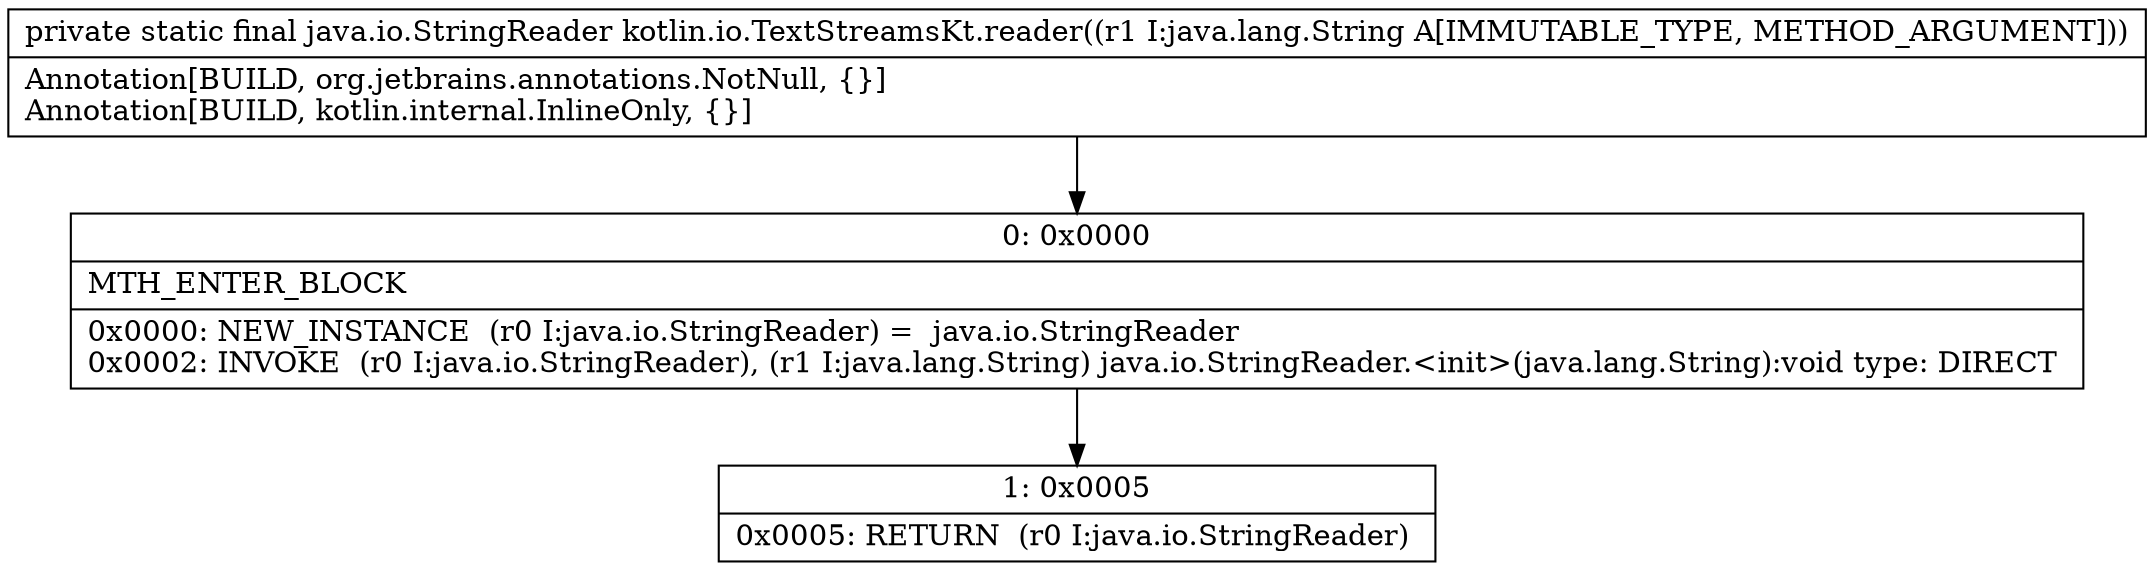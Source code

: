 digraph "CFG forkotlin.io.TextStreamsKt.reader(Ljava\/lang\/String;)Ljava\/io\/StringReader;" {
Node_0 [shape=record,label="{0\:\ 0x0000|MTH_ENTER_BLOCK\l|0x0000: NEW_INSTANCE  (r0 I:java.io.StringReader) =  java.io.StringReader \l0x0002: INVOKE  (r0 I:java.io.StringReader), (r1 I:java.lang.String) java.io.StringReader.\<init\>(java.lang.String):void type: DIRECT \l}"];
Node_1 [shape=record,label="{1\:\ 0x0005|0x0005: RETURN  (r0 I:java.io.StringReader) \l}"];
MethodNode[shape=record,label="{private static final java.io.StringReader kotlin.io.TextStreamsKt.reader((r1 I:java.lang.String A[IMMUTABLE_TYPE, METHOD_ARGUMENT]))  | Annotation[BUILD, org.jetbrains.annotations.NotNull, \{\}]\lAnnotation[BUILD, kotlin.internal.InlineOnly, \{\}]\l}"];
MethodNode -> Node_0;
Node_0 -> Node_1;
}

